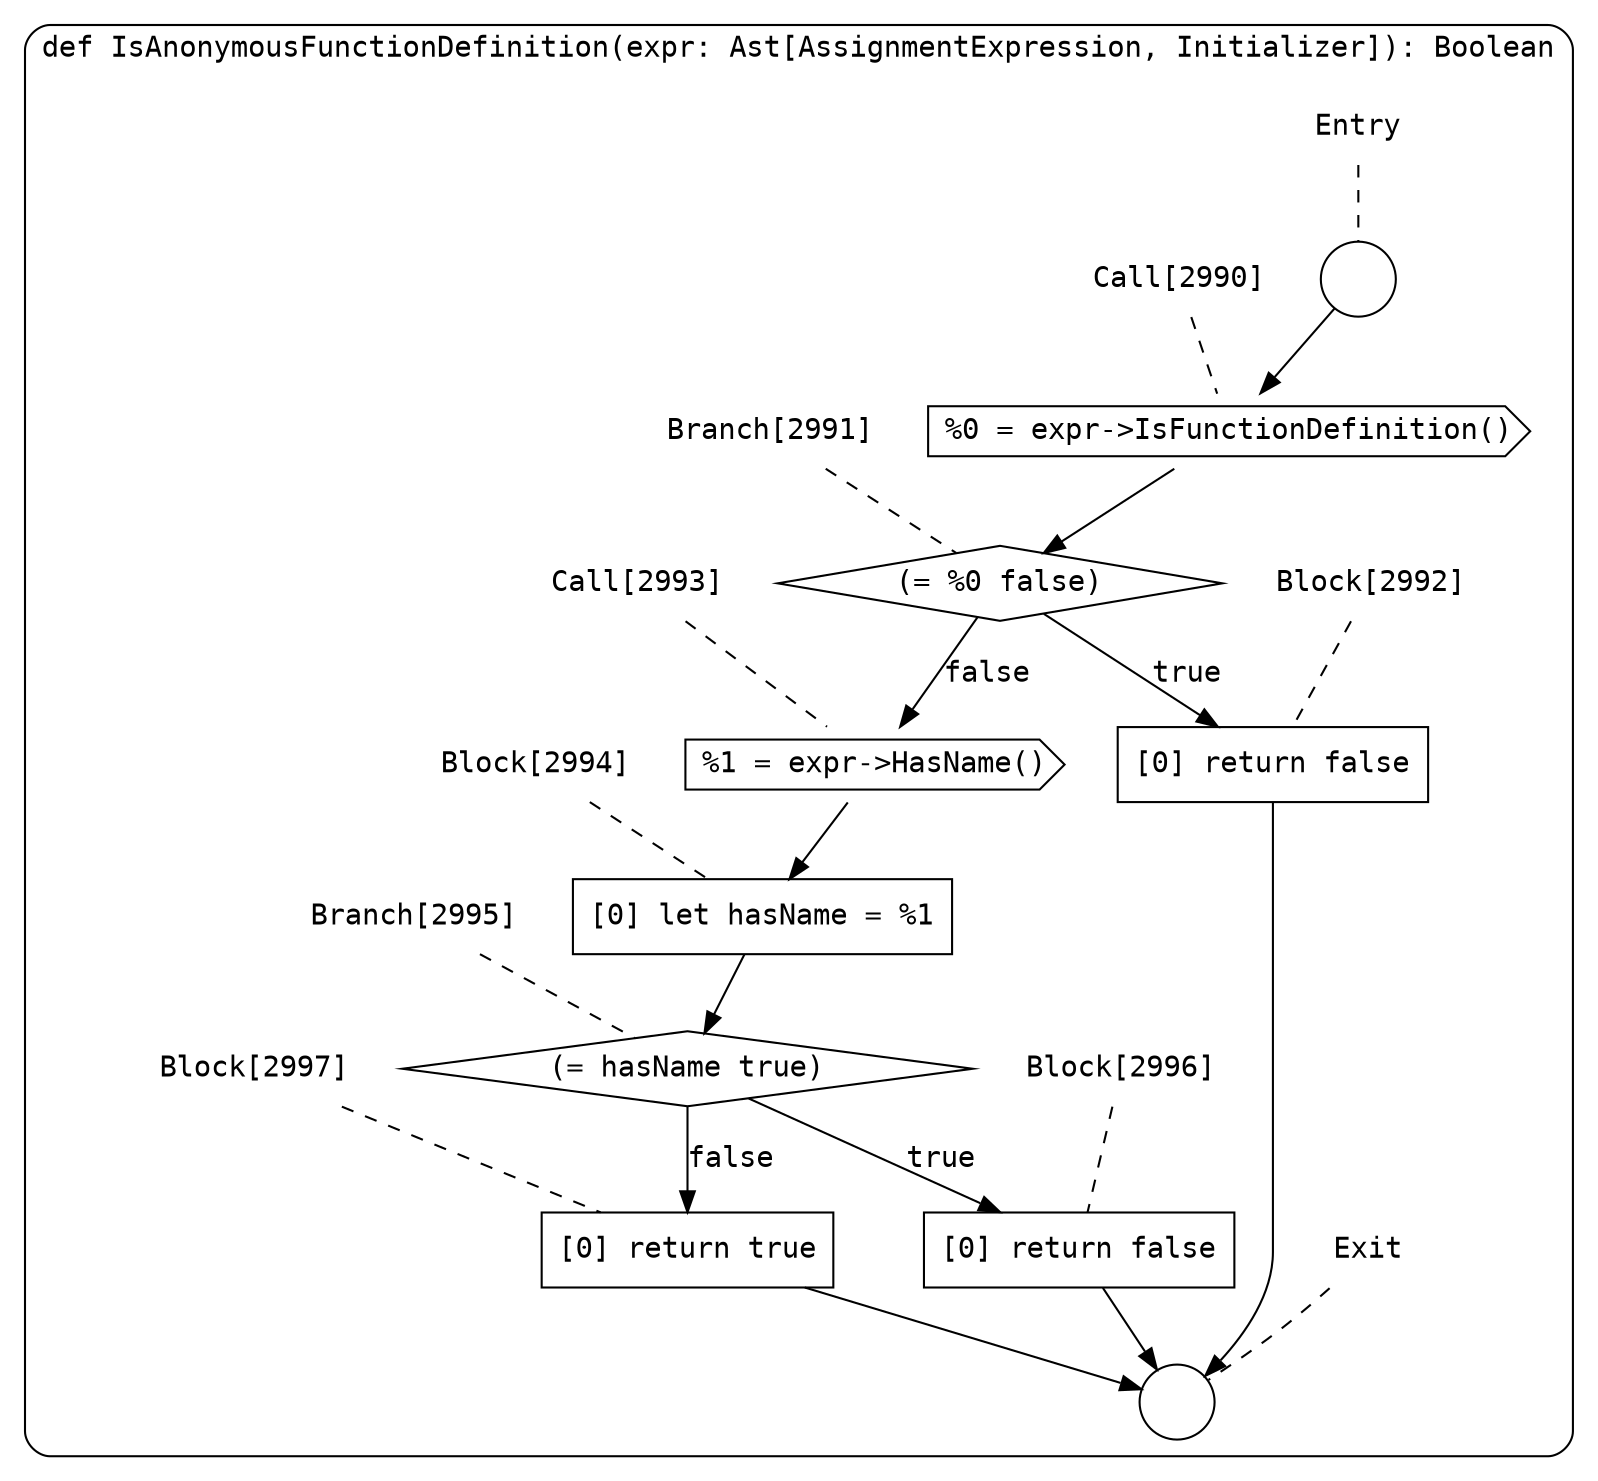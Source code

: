digraph {
  graph [fontname = "Consolas"]
  node [fontname = "Consolas"]
  edge [fontname = "Consolas"]
  subgraph cluster758 {
    label = "def IsAnonymousFunctionDefinition(expr: Ast[AssignmentExpression, Initializer]): Boolean"
    style = rounded
    cluster758_entry_name [shape=none, label=<<font color="black">Entry</font>>]
    cluster758_entry_name -> cluster758_entry [arrowhead=none, color="black", style=dashed]
    cluster758_entry [shape=circle label=" " color="black" fillcolor="white" style=filled]
    cluster758_entry -> node2990 [color="black"]
    cluster758_exit_name [shape=none, label=<<font color="black">Exit</font>>]
    cluster758_exit_name -> cluster758_exit [arrowhead=none, color="black", style=dashed]
    cluster758_exit [shape=circle label=" " color="black" fillcolor="white" style=filled]
    node2990_name [shape=none, label=<<font color="black">Call[2990]</font>>]
    node2990_name -> node2990 [arrowhead=none, color="black", style=dashed]
    node2990 [shape=cds, label=<<font color="black">%0 = expr-&gt;IsFunctionDefinition()</font>> color="black" fillcolor="white", style=filled]
    node2990 -> node2991 [color="black"]
    node2991_name [shape=none, label=<<font color="black">Branch[2991]</font>>]
    node2991_name -> node2991 [arrowhead=none, color="black", style=dashed]
    node2991 [shape=diamond, label=<<font color="black">(= %0 false)</font>> color="black" fillcolor="white", style=filled]
    node2991 -> node2992 [label=<<font color="black">true</font>> color="black"]
    node2991 -> node2993 [label=<<font color="black">false</font>> color="black"]
    node2992_name [shape=none, label=<<font color="black">Block[2992]</font>>]
    node2992_name -> node2992 [arrowhead=none, color="black", style=dashed]
    node2992 [shape=box, label=<<font color="black">[0] return false<BR ALIGN="LEFT"/></font>> color="black" fillcolor="white", style=filled]
    node2992 -> cluster758_exit [color="black"]
    node2993_name [shape=none, label=<<font color="black">Call[2993]</font>>]
    node2993_name -> node2993 [arrowhead=none, color="black", style=dashed]
    node2993 [shape=cds, label=<<font color="black">%1 = expr-&gt;HasName()</font>> color="black" fillcolor="white", style=filled]
    node2993 -> node2994 [color="black"]
    node2994_name [shape=none, label=<<font color="black">Block[2994]</font>>]
    node2994_name -> node2994 [arrowhead=none, color="black", style=dashed]
    node2994 [shape=box, label=<<font color="black">[0] let hasName = %1<BR ALIGN="LEFT"/></font>> color="black" fillcolor="white", style=filled]
    node2994 -> node2995 [color="black"]
    node2995_name [shape=none, label=<<font color="black">Branch[2995]</font>>]
    node2995_name -> node2995 [arrowhead=none, color="black", style=dashed]
    node2995 [shape=diamond, label=<<font color="black">(= hasName true)</font>> color="black" fillcolor="white", style=filled]
    node2995 -> node2996 [label=<<font color="black">true</font>> color="black"]
    node2995 -> node2997 [label=<<font color="black">false</font>> color="black"]
    node2996_name [shape=none, label=<<font color="black">Block[2996]</font>>]
    node2996_name -> node2996 [arrowhead=none, color="black", style=dashed]
    node2996 [shape=box, label=<<font color="black">[0] return false<BR ALIGN="LEFT"/></font>> color="black" fillcolor="white", style=filled]
    node2996 -> cluster758_exit [color="black"]
    node2997_name [shape=none, label=<<font color="black">Block[2997]</font>>]
    node2997_name -> node2997 [arrowhead=none, color="black", style=dashed]
    node2997 [shape=box, label=<<font color="black">[0] return true<BR ALIGN="LEFT"/></font>> color="black" fillcolor="white", style=filled]
    node2997 -> cluster758_exit [color="black"]
  }
}